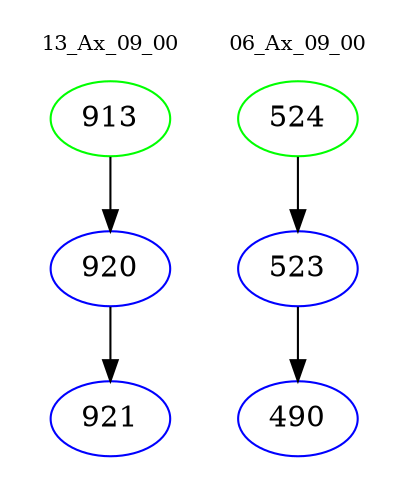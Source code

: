digraph{
subgraph cluster_0 {
color = white
label = "13_Ax_09_00";
fontsize=10;
T0_913 [label="913", color="green"]
T0_913 -> T0_920 [color="black"]
T0_920 [label="920", color="blue"]
T0_920 -> T0_921 [color="black"]
T0_921 [label="921", color="blue"]
}
subgraph cluster_1 {
color = white
label = "06_Ax_09_00";
fontsize=10;
T1_524 [label="524", color="green"]
T1_524 -> T1_523 [color="black"]
T1_523 [label="523", color="blue"]
T1_523 -> T1_490 [color="black"]
T1_490 [label="490", color="blue"]
}
}
